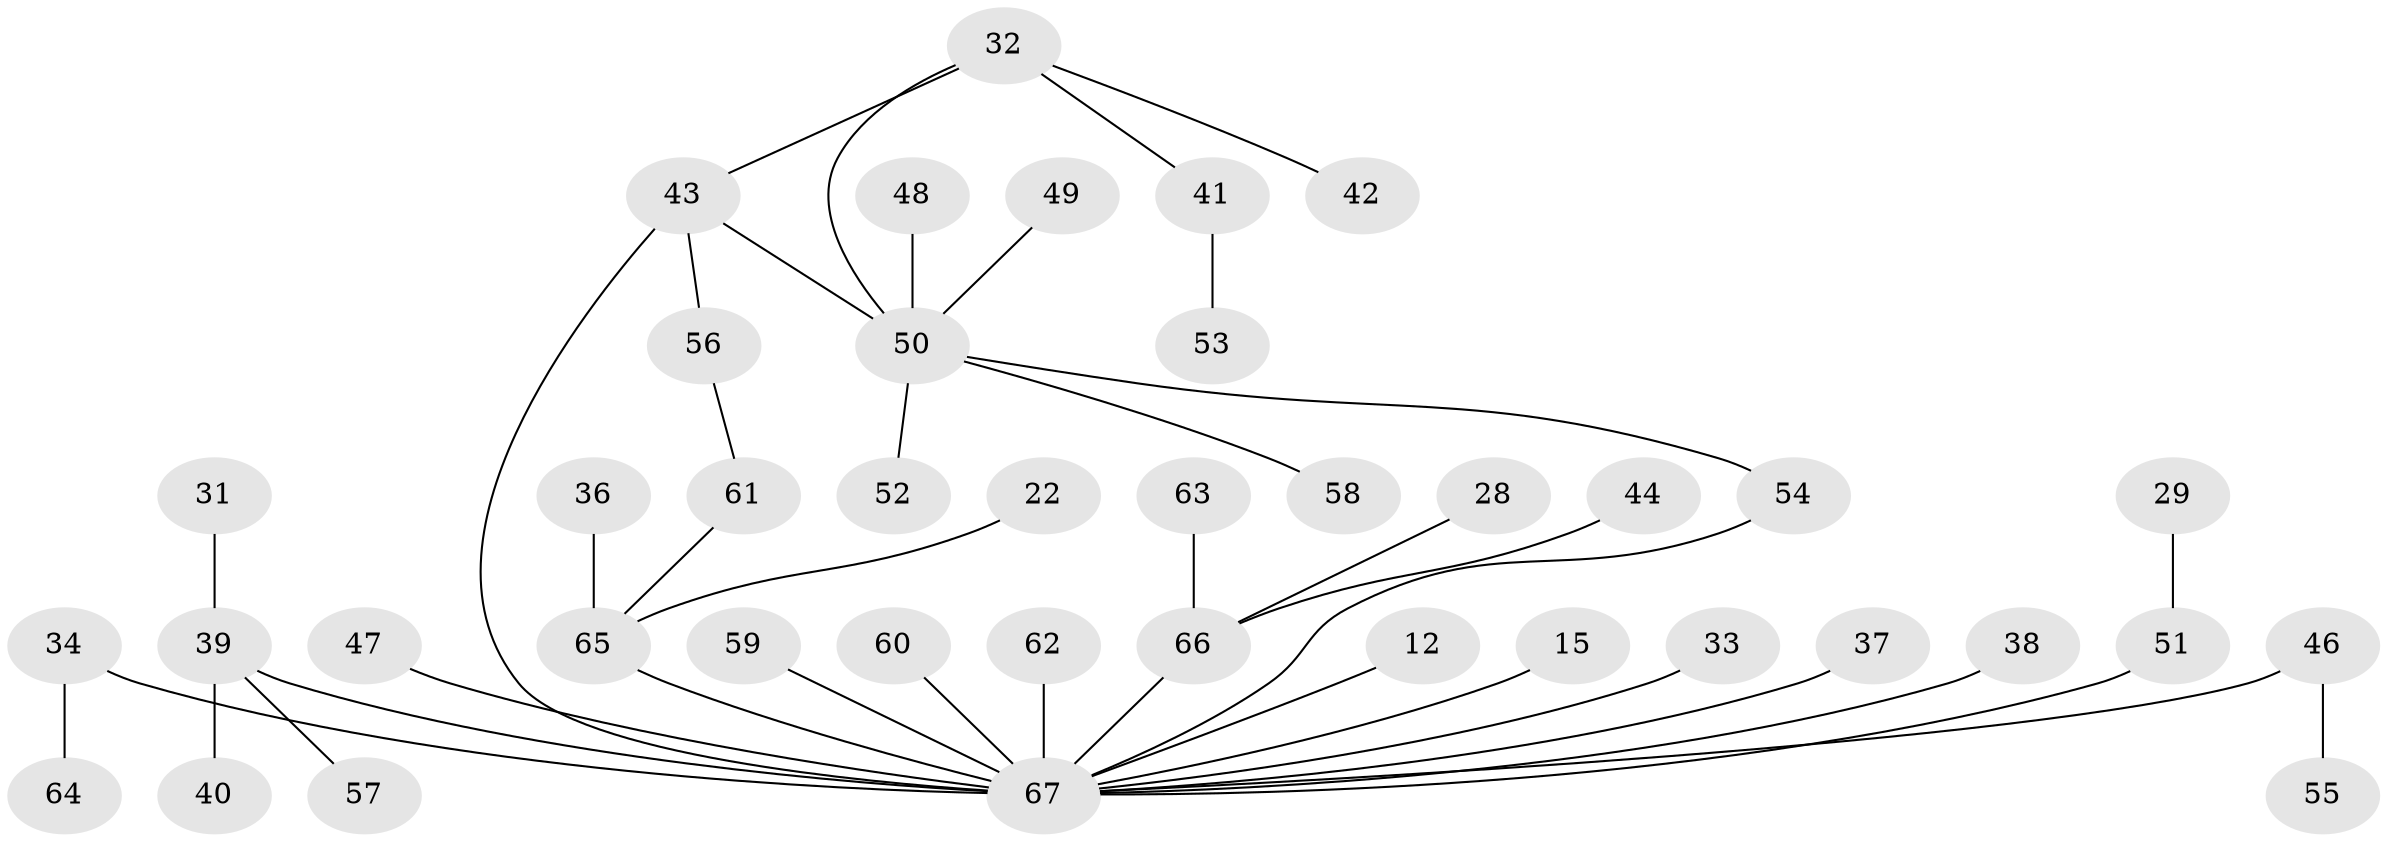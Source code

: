 // original degree distribution, {12: 0.014925373134328358, 3: 0.05970149253731343, 5: 0.029850746268656716, 6: 0.04477611940298507, 1: 0.5373134328358209, 4: 0.04477611940298507, 7: 0.029850746268656716, 2: 0.23880597014925373}
// Generated by graph-tools (version 1.1) at 2025/51/03/04/25 21:51:18]
// undirected, 40 vertices, 42 edges
graph export_dot {
graph [start="1"]
  node [color=gray90,style=filled];
  12;
  15;
  22;
  28;
  29;
  31;
  32 [super="+5+10"];
  33;
  34 [super="+18"];
  36;
  37 [super="+14"];
  38;
  39 [super="+20"];
  40;
  41;
  42;
  43 [super="+4"];
  44;
  46;
  47 [super="+24"];
  48;
  49 [super="+25"];
  50 [super="+35+30"];
  51 [super="+27"];
  52;
  53;
  54;
  55;
  56;
  57;
  58 [super="+23"];
  59;
  60;
  61;
  62 [super="+8"];
  63;
  64;
  65 [super="+3"];
  66 [super="+21"];
  67 [super="+13+45+11"];
  12 -- 67;
  15 -- 67;
  22 -- 65;
  28 -- 66;
  29 -- 51;
  31 -- 39;
  32 -- 42;
  32 -- 41;
  32 -- 43;
  32 -- 50;
  33 -- 67;
  34 -- 64;
  34 -- 67;
  36 -- 65;
  37 -- 67;
  38 -- 67;
  39 -- 67;
  39 -- 40;
  39 -- 57;
  41 -- 53;
  43 -- 56;
  43 -- 67 [weight=2];
  43 -- 50;
  44 -- 66;
  46 -- 55;
  46 -- 67;
  47 -- 67 [weight=2];
  48 -- 50;
  49 -- 50;
  50 -- 52;
  50 -- 54;
  50 -- 58;
  51 -- 67;
  54 -- 67;
  56 -- 61;
  59 -- 67;
  60 -- 67;
  61 -- 65;
  62 -- 67;
  63 -- 66;
  65 -- 67 [weight=2];
  66 -- 67 [weight=2];
}
